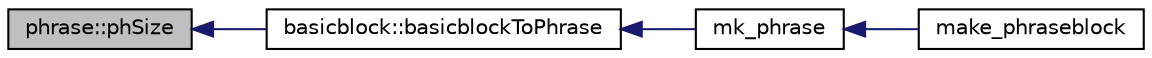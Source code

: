 digraph G
{
  edge [fontname="Helvetica",fontsize="10",labelfontname="Helvetica",labelfontsize="10"];
  node [fontname="Helvetica",fontsize="10",shape=record];
  rankdir=LR;
  Node1 [label="phrase::phSize",height=0.2,width=0.4,color="black", fillcolor="grey75", style="filled" fontcolor="black"];
  Node1 -> Node2 [dir=back,color="midnightblue",fontsize="10",style="solid",fontname="Helvetica"];
  Node2 [label="basicblock::basicblockToPhrase",height=0.2,width=0.4,color="black", fillcolor="white", style="filled",URL="$classbasicblock.html#af48f1b1d1c2618185cf63aa36098092c"];
  Node2 -> Node3 [dir=back,color="midnightblue",fontsize="10",style="solid",fontname="Helvetica"];
  Node3 [label="mk_phrase",height=0.2,width=0.4,color="black", fillcolor="white", style="filled",URL="$make__phraseblock_8cpp.html#a7eed5687b1a5832bd311490b19e7f8a3"];
  Node3 -> Node4 [dir=back,color="midnightblue",fontsize="10",style="solid",fontname="Helvetica"];
  Node4 [label="make_phraseblock",height=0.2,width=0.4,color="black", fillcolor="white", style="filled",URL="$make__phraseblock_8cpp.html#af5aea5750e9482dfe18f886b91b680b4"];
}

